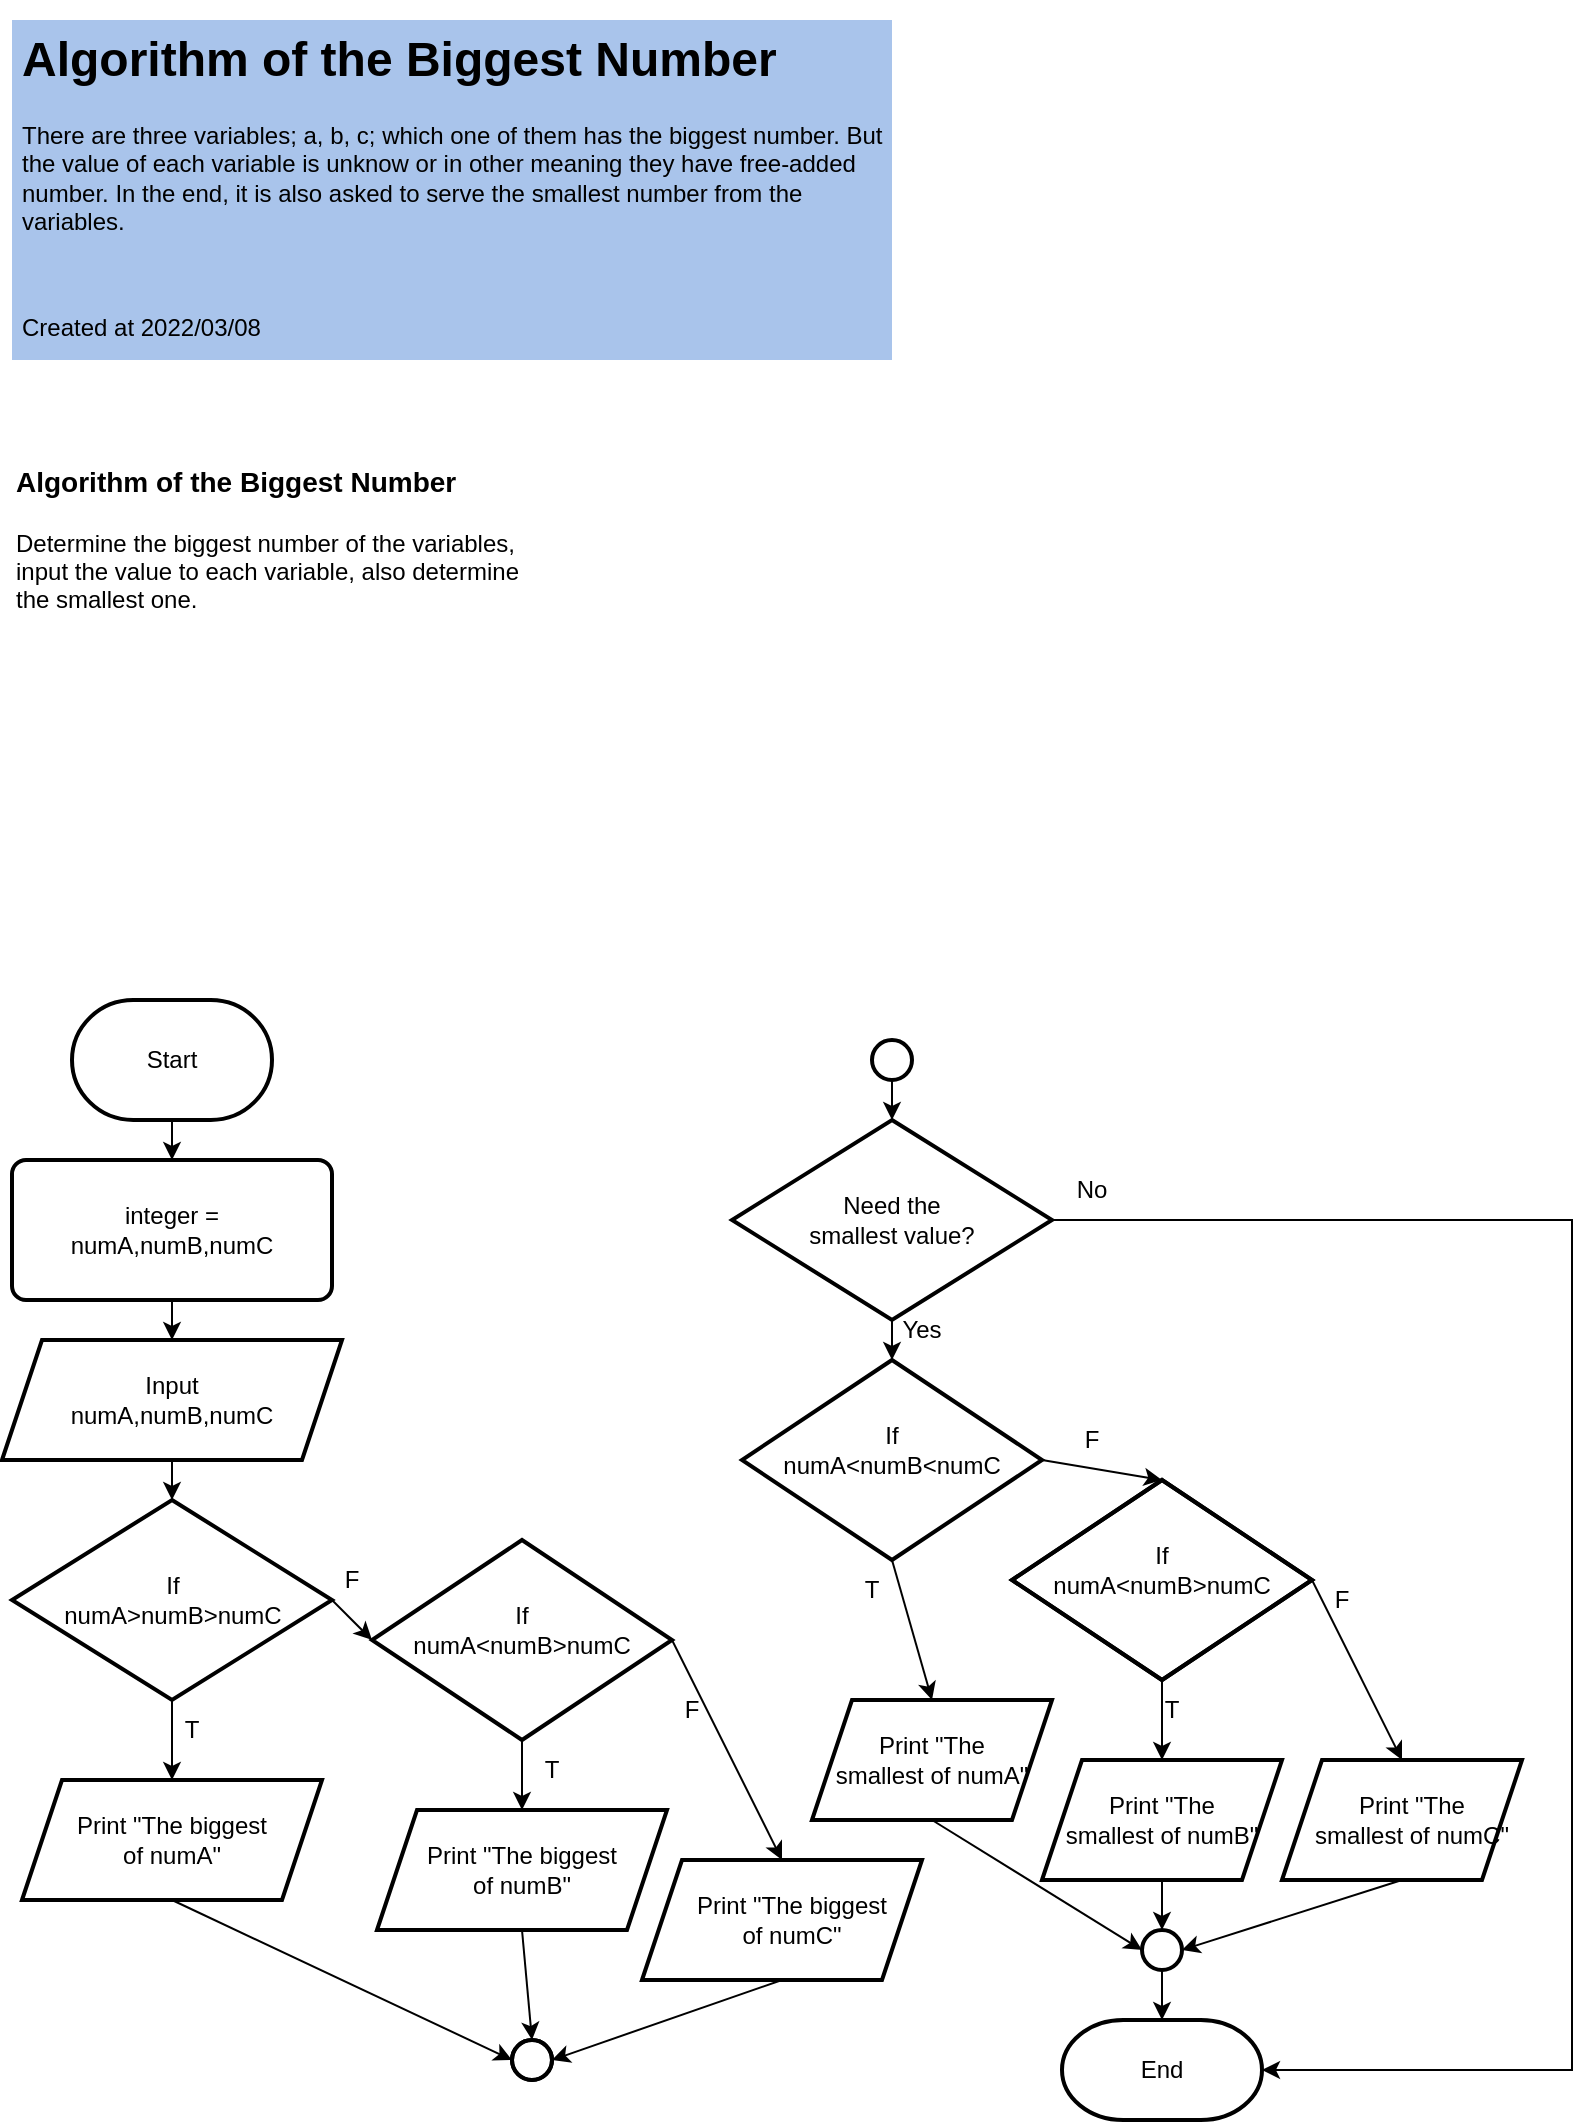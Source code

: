 <mxfile version="17.1.3" type="github">
  <diagram id="FyUC15ltl5w7iGFSESEg" name="Page-1">
    <mxGraphModel dx="806" dy="508" grid="1" gridSize="10" guides="1" tooltips="1" connect="1" arrows="1" fold="1" page="1" pageScale="1" pageWidth="850" pageHeight="1100" math="0" shadow="0">
      <root>
        <mxCell id="0" />
        <mxCell id="1" parent="0" />
        <mxCell id="ULl7igPJPlygiSTypq7C-36" value="" style="strokeWidth=2;html=1;shape=mxgraph.flowchart.decision;whiteSpace=wrap;fontSize=12;fillColor=none;" parent="1" vertex="1">
          <mxGeometry x="540" y="770" width="150" height="100" as="geometry" />
        </mxCell>
        <mxCell id="ULl7igPJPlygiSTypq7C-30" value="" style="strokeWidth=2;html=1;shape=mxgraph.flowchart.decision;whiteSpace=wrap;fontSize=12;fillColor=none;" parent="1" vertex="1">
          <mxGeometry x="400" y="590" width="160" height="100" as="geometry" />
        </mxCell>
        <mxCell id="ULl7igPJPlygiSTypq7C-17" value="F" style="text;html=1;strokeColor=none;fillColor=none;align=center;verticalAlign=middle;whiteSpace=wrap;rounded=0;fontSize=12;" parent="1" vertex="1">
          <mxGeometry x="370" y="870" width="20" height="30" as="geometry" />
        </mxCell>
        <mxCell id="ULl7igPJPlygiSTypq7C-1" value="" style="rounded=1;whiteSpace=wrap;html=1;absoluteArcSize=1;arcSize=14;strokeWidth=2;fontSize=12;fillColor=none;" parent="1" vertex="1">
          <mxGeometry x="40" y="610" width="160" height="70" as="geometry" />
        </mxCell>
        <mxCell id="pDFiFOuWWyRkBDwkZ7m2-1" value="&lt;h1&gt;Algorithm of the Biggest Number&lt;br&gt;&lt;/h1&gt;&lt;p&gt;There are three variables; a, b, c; which one of them has the biggest number. But the value of each variable is unknow or in other meaning they have free-added number. In the end, it is also asked to serve the smallest number from the variables.&lt;/p&gt;&lt;br&gt;&lt;p&gt;Created at 2022/03/08&lt;br&gt;&lt;/p&gt;" style="text;html=1;strokeColor=none;fillColor=#A9C4EB;spacing=5;spacingTop=-20;whiteSpace=wrap;overflow=hidden;rounded=0;" parent="1" vertex="1">
          <mxGeometry x="40" y="40" width="440" height="170" as="geometry" />
        </mxCell>
        <mxCell id="pDFiFOuWWyRkBDwkZ7m2-2" value="&lt;div align=&quot;left&quot;&gt;&lt;font size=&quot;1&quot;&gt;&lt;b style=&quot;font-size: 14px&quot;&gt;Algorithm of the Biggest Number&lt;/b&gt;&lt;/font&gt;&lt;/div&gt;&lt;div align=&quot;left&quot;&gt;&lt;br&gt;&lt;/div&gt;&lt;div align=&quot;left&quot;&gt;Determine the biggest number of the variables, input the value to each variable, also determine the smallest one.&lt;br&gt;&lt;/div&gt;" style="text;html=1;strokeColor=none;fillColor=none;align=left;verticalAlign=middle;whiteSpace=wrap;rounded=0;" parent="1" vertex="1">
          <mxGeometry x="40" y="260" width="260" height="80" as="geometry" />
        </mxCell>
        <mxCell id="pDFiFOuWWyRkBDwkZ7m2-6" value="" style="strokeWidth=2;html=1;shape=mxgraph.flowchart.terminator;whiteSpace=wrap;fontSize=12;fillColor=none;" parent="1" vertex="1">
          <mxGeometry x="70" y="530" width="100" height="60" as="geometry" />
        </mxCell>
        <mxCell id="pDFiFOuWWyRkBDwkZ7m2-7" value="Start" style="text;html=1;strokeColor=none;fillColor=none;align=center;verticalAlign=middle;whiteSpace=wrap;rounded=0;fontSize=12;" parent="1" vertex="1">
          <mxGeometry x="90" y="545" width="60" height="30" as="geometry" />
        </mxCell>
        <mxCell id="pDFiFOuWWyRkBDwkZ7m2-10" value="integer = numA,numB,numC" style="text;html=1;strokeColor=none;fillColor=none;align=center;verticalAlign=middle;whiteSpace=wrap;rounded=0;fontSize=12;" parent="1" vertex="1">
          <mxGeometry x="60" y="630" width="120" height="30" as="geometry" />
        </mxCell>
        <mxCell id="pDFiFOuWWyRkBDwkZ7m2-13" value="" style="shape=parallelogram;perimeter=parallelogramPerimeter;whiteSpace=wrap;html=1;fixedSize=1;fontSize=12;fillColor=none;strokeWidth=2;" parent="1" vertex="1">
          <mxGeometry x="35" y="700" width="170" height="60" as="geometry" />
        </mxCell>
        <mxCell id="pDFiFOuWWyRkBDwkZ7m2-15" value="Input numA,numB,numC" style="text;html=1;strokeColor=none;fillColor=none;align=center;verticalAlign=middle;whiteSpace=wrap;rounded=0;fontSize=12;" parent="1" vertex="1">
          <mxGeometry x="60" y="715" width="120" height="30" as="geometry" />
        </mxCell>
        <mxCell id="pDFiFOuWWyRkBDwkZ7m2-22" value="" style="strokeWidth=2;html=1;shape=mxgraph.flowchart.decision;whiteSpace=wrap;fontSize=12;fillColor=none;" parent="1" vertex="1">
          <mxGeometry x="40" y="780" width="160" height="100" as="geometry" />
        </mxCell>
        <mxCell id="pDFiFOuWWyRkBDwkZ7m2-23" value="If numA&amp;gt;numB&amp;gt;numC" style="text;html=1;strokeColor=none;fillColor=none;align=center;verticalAlign=middle;whiteSpace=wrap;rounded=0;fontSize=12;" parent="1" vertex="1">
          <mxGeometry x="62.5" y="815" width="115" height="30" as="geometry" />
        </mxCell>
        <mxCell id="pDFiFOuWWyRkBDwkZ7m2-24" value="" style="endArrow=classic;html=1;rounded=0;fontSize=12;exitX=0.5;exitY=1;exitDx=0;exitDy=0;entryX=0.5;entryY=0;entryDx=0;entryDy=0;entryPerimeter=0;" parent="1" source="pDFiFOuWWyRkBDwkZ7m2-13" target="pDFiFOuWWyRkBDwkZ7m2-22" edge="1">
          <mxGeometry width="50" height="50" relative="1" as="geometry">
            <mxPoint x="260" y="880" as="sourcePoint" />
            <mxPoint x="390" y="880" as="targetPoint" />
          </mxGeometry>
        </mxCell>
        <mxCell id="pDFiFOuWWyRkBDwkZ7m2-29" value="T" style="text;html=1;strokeColor=none;fillColor=none;align=center;verticalAlign=middle;whiteSpace=wrap;rounded=0;fontSize=12;" parent="1" vertex="1">
          <mxGeometry x="120" y="880" width="20" height="30" as="geometry" />
        </mxCell>
        <mxCell id="pDFiFOuWWyRkBDwkZ7m2-30" value="" style="shape=parallelogram;perimeter=parallelogramPerimeter;whiteSpace=wrap;html=1;fixedSize=1;fontSize=12;strokeWidth=2;fillColor=none;" parent="1" vertex="1">
          <mxGeometry x="45" y="920" width="150" height="60" as="geometry" />
        </mxCell>
        <mxCell id="pDFiFOuWWyRkBDwkZ7m2-33" value="Print &quot;The biggest of numA&quot;" style="text;html=1;strokeColor=none;fillColor=none;align=center;verticalAlign=middle;whiteSpace=wrap;rounded=0;fontSize=12;" parent="1" vertex="1">
          <mxGeometry x="70" y="935" width="100" height="30" as="geometry" />
        </mxCell>
        <mxCell id="pDFiFOuWWyRkBDwkZ7m2-36" value="" style="endArrow=classic;html=1;rounded=0;fontSize=12;exitX=0.5;exitY=1;exitDx=0;exitDy=0;entryX=0.5;entryY=0;entryDx=0;entryDy=0;exitPerimeter=0;" parent="1" source="pDFiFOuWWyRkBDwkZ7m2-22" target="pDFiFOuWWyRkBDwkZ7m2-30" edge="1">
          <mxGeometry width="50" height="50" relative="1" as="geometry">
            <mxPoint x="120" y="1010" as="sourcePoint" />
            <mxPoint x="250" y="990" as="targetPoint" />
          </mxGeometry>
        </mxCell>
        <mxCell id="pDFiFOuWWyRkBDwkZ7m2-38" value="" style="strokeWidth=2;html=1;shape=mxgraph.flowchart.terminator;whiteSpace=wrap;fontSize=12;fillColor=none;" parent="1" vertex="1">
          <mxGeometry x="565" y="1040" width="100" height="50" as="geometry" />
        </mxCell>
        <mxCell id="pDFiFOuWWyRkBDwkZ7m2-39" value="End" style="text;html=1;strokeColor=none;fillColor=none;align=center;verticalAlign=middle;whiteSpace=wrap;rounded=0;fontSize=12;" parent="1" vertex="1">
          <mxGeometry x="585" y="1050" width="60" height="30" as="geometry" />
        </mxCell>
        <mxCell id="ULl7igPJPlygiSTypq7C-4" value="" style="endArrow=classic;html=1;rounded=0;exitX=0.5;exitY=1;exitDx=0;exitDy=0;exitPerimeter=0;entryX=0.5;entryY=0;entryDx=0;entryDy=0;" parent="1" source="pDFiFOuWWyRkBDwkZ7m2-6" target="ULl7igPJPlygiSTypq7C-1" edge="1">
          <mxGeometry width="50" height="50" relative="1" as="geometry">
            <mxPoint x="370" y="740" as="sourcePoint" />
            <mxPoint x="420" y="690" as="targetPoint" />
          </mxGeometry>
        </mxCell>
        <mxCell id="ULl7igPJPlygiSTypq7C-5" value="" style="endArrow=classic;html=1;rounded=0;exitX=0.5;exitY=1;exitDx=0;exitDy=0;entryX=0.5;entryY=0;entryDx=0;entryDy=0;" parent="1" source="ULl7igPJPlygiSTypq7C-1" target="pDFiFOuWWyRkBDwkZ7m2-13" edge="1">
          <mxGeometry width="50" height="50" relative="1" as="geometry">
            <mxPoint x="370" y="870" as="sourcePoint" />
            <mxPoint x="420" y="820" as="targetPoint" />
          </mxGeometry>
        </mxCell>
        <mxCell id="ULl7igPJPlygiSTypq7C-6" value="" style="endArrow=classic;html=1;rounded=0;exitX=1;exitY=0.5;exitDx=0;exitDy=0;exitPerimeter=0;entryX=0;entryY=0.5;entryDx=0;entryDy=0;entryPerimeter=0;" parent="1" source="pDFiFOuWWyRkBDwkZ7m2-22" target="ULl7igPJPlygiSTypq7C-7" edge="1">
          <mxGeometry width="50" height="50" relative="1" as="geometry">
            <mxPoint x="370" y="990" as="sourcePoint" />
            <mxPoint x="420" y="940" as="targetPoint" />
          </mxGeometry>
        </mxCell>
        <mxCell id="ULl7igPJPlygiSTypq7C-7" value="" style="strokeWidth=2;html=1;shape=mxgraph.flowchart.decision;whiteSpace=wrap;fontSize=12;fillColor=none;" parent="1" vertex="1">
          <mxGeometry x="220" y="800" width="150" height="100" as="geometry" />
        </mxCell>
        <mxCell id="ULl7igPJPlygiSTypq7C-8" value="If numA&amp;lt;numB&amp;gt;numC" style="text;html=1;strokeColor=none;fillColor=none;align=center;verticalAlign=middle;whiteSpace=wrap;rounded=0;fontSize=12;" parent="1" vertex="1">
          <mxGeometry x="246.25" y="830" width="97.5" height="30" as="geometry" />
        </mxCell>
        <mxCell id="ULl7igPJPlygiSTypq7C-9" value="F" style="text;html=1;strokeColor=none;fillColor=none;align=center;verticalAlign=middle;whiteSpace=wrap;rounded=0;fontSize=12;" parent="1" vertex="1">
          <mxGeometry x="200" y="805" width="20" height="30" as="geometry" />
        </mxCell>
        <mxCell id="ULl7igPJPlygiSTypq7C-10" value="" style="endArrow=classic;html=1;rounded=0;exitX=0.5;exitY=1;exitDx=0;exitDy=0;exitPerimeter=0;entryX=0.5;entryY=0;entryDx=0;entryDy=0;" parent="1" source="ULl7igPJPlygiSTypq7C-7" target="ULl7igPJPlygiSTypq7C-11" edge="1">
          <mxGeometry width="50" height="50" relative="1" as="geometry">
            <mxPoint x="370" y="940" as="sourcePoint" />
            <mxPoint x="360" y="930" as="targetPoint" />
          </mxGeometry>
        </mxCell>
        <mxCell id="ULl7igPJPlygiSTypq7C-11" value="" style="shape=parallelogram;perimeter=parallelogramPerimeter;whiteSpace=wrap;html=1;fixedSize=1;fontSize=12;strokeWidth=2;fillColor=none;" parent="1" vertex="1">
          <mxGeometry x="222.5" y="935" width="145" height="60" as="geometry" />
        </mxCell>
        <mxCell id="ULl7igPJPlygiSTypq7C-12" value="Print &quot;The biggest of numB&quot;" style="text;html=1;strokeColor=none;fillColor=none;align=center;verticalAlign=middle;whiteSpace=wrap;rounded=0;fontSize=12;" parent="1" vertex="1">
          <mxGeometry x="245" y="952.5" width="100" height="25" as="geometry" />
        </mxCell>
        <mxCell id="ULl7igPJPlygiSTypq7C-13" value="T" style="text;html=1;strokeColor=none;fillColor=none;align=center;verticalAlign=middle;whiteSpace=wrap;rounded=0;fontSize=12;" parent="1" vertex="1">
          <mxGeometry x="300" y="900" width="20" height="30" as="geometry" />
        </mxCell>
        <mxCell id="ULl7igPJPlygiSTypq7C-16" value="" style="shape=parallelogram;perimeter=parallelogramPerimeter;whiteSpace=wrap;html=1;fixedSize=1;fontSize=12;strokeWidth=2;fillColor=none;" parent="1" vertex="1">
          <mxGeometry x="355" y="960" width="140" height="60" as="geometry" />
        </mxCell>
        <mxCell id="ULl7igPJPlygiSTypq7C-18" value="Print &quot;The biggest of numC&quot;" style="text;html=1;strokeColor=none;fillColor=none;align=center;verticalAlign=middle;whiteSpace=wrap;rounded=0;fontSize=12;" parent="1" vertex="1">
          <mxGeometry x="380" y="977.5" width="100" height="25" as="geometry" />
        </mxCell>
        <mxCell id="ULl7igPJPlygiSTypq7C-19" value="" style="ellipse;whiteSpace=wrap;html=1;aspect=fixed;strokeColor=#000000;fillColor=none;strokeWidth=2;" parent="1" vertex="1">
          <mxGeometry x="290" y="1050" width="20" height="20" as="geometry" />
        </mxCell>
        <mxCell id="ULl7igPJPlygiSTypq7C-15" value="" style="endArrow=classic;html=1;rounded=0;exitX=1;exitY=0.5;exitDx=0;exitDy=0;exitPerimeter=0;entryX=0.5;entryY=0;entryDx=0;entryDy=0;startArrow=none;" parent="1" source="ULl7igPJPlygiSTypq7C-7" target="ULl7igPJPlygiSTypq7C-16" edge="1">
          <mxGeometry width="50" height="50" relative="1" as="geometry">
            <mxPoint x="370" y="970" as="sourcePoint" />
            <mxPoint x="610" y="910" as="targetPoint" />
          </mxGeometry>
        </mxCell>
        <mxCell id="ULl7igPJPlygiSTypq7C-21" value="" style="endArrow=classic;html=1;rounded=0;exitX=0.5;exitY=1;exitDx=0;exitDy=0;entryX=0;entryY=0.5;entryDx=0;entryDy=0;" parent="1" source="pDFiFOuWWyRkBDwkZ7m2-30" target="ULl7igPJPlygiSTypq7C-19" edge="1">
          <mxGeometry width="50" height="50" relative="1" as="geometry">
            <mxPoint x="370" y="1070" as="sourcePoint" />
            <mxPoint x="250" y="1060" as="targetPoint" />
          </mxGeometry>
        </mxCell>
        <mxCell id="ULl7igPJPlygiSTypq7C-22" value="" style="endArrow=classic;html=1;rounded=0;exitX=0.5;exitY=1;exitDx=0;exitDy=0;entryX=0.5;entryY=0;entryDx=0;entryDy=0;" parent="1" source="ULl7igPJPlygiSTypq7C-11" target="ULl7igPJPlygiSTypq7C-19" edge="1">
          <mxGeometry width="50" height="50" relative="1" as="geometry">
            <mxPoint x="440" y="1140" as="sourcePoint" />
            <mxPoint x="490" y="1090" as="targetPoint" />
          </mxGeometry>
        </mxCell>
        <mxCell id="ULl7igPJPlygiSTypq7C-23" value="" style="endArrow=classic;html=1;rounded=0;exitX=0.5;exitY=1;exitDx=0;exitDy=0;entryX=1;entryY=0.5;entryDx=0;entryDy=0;" parent="1" source="ULl7igPJPlygiSTypq7C-16" target="ULl7igPJPlygiSTypq7C-19" edge="1">
          <mxGeometry width="50" height="50" relative="1" as="geometry">
            <mxPoint x="440" y="1140" as="sourcePoint" />
            <mxPoint x="490" y="1090" as="targetPoint" />
          </mxGeometry>
        </mxCell>
        <mxCell id="ULl7igPJPlygiSTypq7C-24" value="" style="ellipse;whiteSpace=wrap;html=1;aspect=fixed;strokeColor=#000000;fillColor=none;strokeWidth=2;" parent="1" vertex="1">
          <mxGeometry x="290" y="1050" width="20" height="20" as="geometry" />
        </mxCell>
        <mxCell id="ULl7igPJPlygiSTypq7C-25" value="" style="ellipse;whiteSpace=wrap;html=1;aspect=fixed;strokeColor=#000000;fillColor=none;strokeWidth=2;" parent="1" vertex="1">
          <mxGeometry x="470" y="550" width="20" height="20" as="geometry" />
        </mxCell>
        <mxCell id="ULl7igPJPlygiSTypq7C-26" value="" style="endArrow=classic;html=1;rounded=0;exitX=0.5;exitY=1;exitDx=0;exitDy=0;entryX=0.5;entryY=0;entryDx=0;entryDy=0;entryPerimeter=0;" parent="1" source="ULl7igPJPlygiSTypq7C-25" target="ULl7igPJPlygiSTypq7C-30" edge="1">
          <mxGeometry width="50" height="50" relative="1" as="geometry">
            <mxPoint x="440" y="790" as="sourcePoint" />
            <mxPoint x="580" y="670" as="targetPoint" />
          </mxGeometry>
        </mxCell>
        <mxCell id="ULl7igPJPlygiSTypq7C-28" value="Need the smallest value?" style="text;html=1;strokeColor=none;fillColor=none;align=center;verticalAlign=middle;whiteSpace=wrap;rounded=0;" parent="1" vertex="1">
          <mxGeometry x="435" y="625" width="90" height="30" as="geometry" />
        </mxCell>
        <mxCell id="ULl7igPJPlygiSTypq7C-31" value="" style="endArrow=classic;html=1;rounded=0;exitX=0.5;exitY=1;exitDx=0;exitDy=0;exitPerimeter=0;entryX=0.5;entryY=0;entryDx=0;entryDy=0;entryPerimeter=0;" parent="1" source="ULl7igPJPlygiSTypq7C-30" target="ULl7igPJPlygiSTypq7C-33" edge="1">
          <mxGeometry width="50" height="50" relative="1" as="geometry">
            <mxPoint x="390" y="820" as="sourcePoint" />
            <mxPoint x="480" y="730" as="targetPoint" />
          </mxGeometry>
        </mxCell>
        <mxCell id="ULl7igPJPlygiSTypq7C-33" value="" style="strokeWidth=2;html=1;shape=mxgraph.flowchart.decision;whiteSpace=wrap;fontSize=12;fillColor=none;" parent="1" vertex="1">
          <mxGeometry x="405" y="710" width="150" height="100" as="geometry" />
        </mxCell>
        <mxCell id="ULl7igPJPlygiSTypq7C-34" value="If numA&amp;lt;numB&amp;lt;numC" style="text;html=1;strokeColor=none;fillColor=none;align=center;verticalAlign=middle;whiteSpace=wrap;rounded=0;" parent="1" vertex="1">
          <mxGeometry x="430" y="740" width="100" height="30" as="geometry" />
        </mxCell>
        <mxCell id="ULl7igPJPlygiSTypq7C-35" value="If numA&amp;lt;numB&amp;gt;numC" style="text;html=1;strokeColor=none;fillColor=none;align=center;verticalAlign=middle;whiteSpace=wrap;rounded=0;" parent="1" vertex="1">
          <mxGeometry x="565" y="800" width="100" height="30" as="geometry" />
        </mxCell>
        <mxCell id="ULl7igPJPlygiSTypq7C-38" value="" style="endArrow=classic;html=1;rounded=0;exitX=0.5;exitY=1;exitDx=0;exitDy=0;exitPerimeter=0;entryX=0.5;entryY=0;entryDx=0;entryDy=0;" parent="1" source="ULl7igPJPlygiSTypq7C-33" target="ULl7igPJPlygiSTypq7C-43" edge="1">
          <mxGeometry width="50" height="50" relative="1" as="geometry">
            <mxPoint x="490" y="820" as="sourcePoint" />
            <mxPoint x="490" y="850" as="targetPoint" />
          </mxGeometry>
        </mxCell>
        <mxCell id="ULl7igPJPlygiSTypq7C-39" value="" style="endArrow=classic;html=1;rounded=0;exitX=1;exitY=0.5;exitDx=0;exitDy=0;exitPerimeter=0;entryX=0.5;entryY=0;entryDx=0;entryDy=0;entryPerimeter=0;" parent="1" source="ULl7igPJPlygiSTypq7C-33" target="ULl7igPJPlygiSTypq7C-36" edge="1">
          <mxGeometry width="50" height="50" relative="1" as="geometry">
            <mxPoint x="490" y="820" as="sourcePoint" />
            <mxPoint x="540" y="770" as="targetPoint" />
          </mxGeometry>
        </mxCell>
        <mxCell id="ULl7igPJPlygiSTypq7C-40" value="F" style="text;html=1;strokeColor=none;fillColor=none;align=center;verticalAlign=middle;whiteSpace=wrap;rounded=0;" parent="1" vertex="1">
          <mxGeometry x="550" y="735" width="60" height="30" as="geometry" />
        </mxCell>
        <mxCell id="ULl7igPJPlygiSTypq7C-41" value="T" style="text;html=1;strokeColor=none;fillColor=none;align=center;verticalAlign=middle;whiteSpace=wrap;rounded=0;" parent="1" vertex="1">
          <mxGeometry x="460" y="810" width="20" height="30" as="geometry" />
        </mxCell>
        <mxCell id="ULl7igPJPlygiSTypq7C-43" value="" style="shape=parallelogram;perimeter=parallelogramPerimeter;whiteSpace=wrap;html=1;fixedSize=1;fontSize=12;strokeWidth=2;fillColor=none;" parent="1" vertex="1">
          <mxGeometry x="440" y="880" width="120" height="60" as="geometry" />
        </mxCell>
        <mxCell id="ULl7igPJPlygiSTypq7C-44" value="Print &quot;The smallest of numA&quot;" style="text;html=1;strokeColor=none;fillColor=none;align=center;verticalAlign=middle;whiteSpace=wrap;rounded=0;fontSize=12;" parent="1" vertex="1">
          <mxGeometry x="450" y="888.75" width="100" height="42.5" as="geometry" />
        </mxCell>
        <mxCell id="ULl7igPJPlygiSTypq7C-45" value="" style="shape=parallelogram;perimeter=parallelogramPerimeter;whiteSpace=wrap;html=1;fixedSize=1;fontSize=12;strokeWidth=2;fillColor=none;" parent="1" vertex="1">
          <mxGeometry x="555" y="910" width="120" height="60" as="geometry" />
        </mxCell>
        <mxCell id="ULl7igPJPlygiSTypq7C-46" value="Print &quot;The smallest of numB&quot;" style="text;html=1;strokeColor=none;fillColor=none;align=center;verticalAlign=middle;whiteSpace=wrap;rounded=0;fontSize=12;" parent="1" vertex="1">
          <mxGeometry x="565" y="918.75" width="100" height="42.5" as="geometry" />
        </mxCell>
        <mxCell id="ULl7igPJPlygiSTypq7C-47" value="" style="strokeWidth=2;html=1;shape=mxgraph.flowchart.decision;whiteSpace=wrap;fontSize=12;fillColor=none;" parent="1" vertex="1">
          <mxGeometry x="540" y="770" width="150" height="100" as="geometry" />
        </mxCell>
        <mxCell id="ULl7igPJPlygiSTypq7C-49" value="" style="shape=parallelogram;perimeter=parallelogramPerimeter;whiteSpace=wrap;html=1;fixedSize=1;fontSize=12;strokeWidth=2;fillColor=none;" parent="1" vertex="1">
          <mxGeometry x="675" y="910" width="120" height="60" as="geometry" />
        </mxCell>
        <mxCell id="ULl7igPJPlygiSTypq7C-50" value="" style="endArrow=classic;html=1;rounded=0;exitX=0.5;exitY=1;exitDx=0;exitDy=0;exitPerimeter=0;entryX=0.5;entryY=0;entryDx=0;entryDy=0;" parent="1" source="ULl7igPJPlygiSTypq7C-47" target="ULl7igPJPlygiSTypq7C-45" edge="1">
          <mxGeometry width="50" height="50" relative="1" as="geometry">
            <mxPoint x="570" y="840" as="sourcePoint" />
            <mxPoint x="620" y="790" as="targetPoint" />
          </mxGeometry>
        </mxCell>
        <mxCell id="ULl7igPJPlygiSTypq7C-51" value="" style="endArrow=classic;html=1;rounded=0;exitX=1;exitY=0.5;exitDx=0;exitDy=0;exitPerimeter=0;entryX=0.5;entryY=0;entryDx=0;entryDy=0;" parent="1" source="ULl7igPJPlygiSTypq7C-47" target="ULl7igPJPlygiSTypq7C-49" edge="1">
          <mxGeometry width="50" height="50" relative="1" as="geometry">
            <mxPoint x="570" y="840" as="sourcePoint" />
            <mxPoint x="620" y="790" as="targetPoint" />
          </mxGeometry>
        </mxCell>
        <mxCell id="ULl7igPJPlygiSTypq7C-52" value="F" style="text;html=1;strokeColor=none;fillColor=none;align=center;verticalAlign=middle;whiteSpace=wrap;rounded=0;" parent="1" vertex="1">
          <mxGeometry x="690" y="815" width="30" height="30" as="geometry" />
        </mxCell>
        <mxCell id="ULl7igPJPlygiSTypq7C-54" value="T" style="text;html=1;strokeColor=none;fillColor=none;align=center;verticalAlign=middle;whiteSpace=wrap;rounded=0;" parent="1" vertex="1">
          <mxGeometry x="610" y="870" width="20" height="30" as="geometry" />
        </mxCell>
        <mxCell id="ULl7igPJPlygiSTypq7C-55" value="Print &quot;The smallest of numC&quot;" style="text;html=1;strokeColor=none;fillColor=none;align=center;verticalAlign=middle;whiteSpace=wrap;rounded=0;fontSize=12;" parent="1" vertex="1">
          <mxGeometry x="690" y="918.75" width="100" height="42.5" as="geometry" />
        </mxCell>
        <mxCell id="ULl7igPJPlygiSTypq7C-56" value="" style="ellipse;whiteSpace=wrap;html=1;aspect=fixed;strokeColor=#000000;fillColor=none;strokeWidth=2;" parent="1" vertex="1">
          <mxGeometry x="605" y="995" width="20" height="20" as="geometry" />
        </mxCell>
        <mxCell id="ULl7igPJPlygiSTypq7C-57" value="" style="endArrow=classic;html=1;rounded=0;exitX=0.5;exitY=1;exitDx=0;exitDy=0;entryX=0;entryY=0.5;entryDx=0;entryDy=0;" parent="1" source="ULl7igPJPlygiSTypq7C-43" target="ULl7igPJPlygiSTypq7C-56" edge="1">
          <mxGeometry width="50" height="50" relative="1" as="geometry">
            <mxPoint x="570" y="970" as="sourcePoint" />
            <mxPoint x="620" y="920" as="targetPoint" />
          </mxGeometry>
        </mxCell>
        <mxCell id="ULl7igPJPlygiSTypq7C-58" value="" style="endArrow=classic;html=1;rounded=0;exitX=0.5;exitY=1;exitDx=0;exitDy=0;entryX=0.5;entryY=0;entryDx=0;entryDy=0;" parent="1" source="ULl7igPJPlygiSTypq7C-45" target="ULl7igPJPlygiSTypq7C-56" edge="1">
          <mxGeometry width="50" height="50" relative="1" as="geometry">
            <mxPoint x="570" y="970" as="sourcePoint" />
            <mxPoint x="620" y="920" as="targetPoint" />
          </mxGeometry>
        </mxCell>
        <mxCell id="ULl7igPJPlygiSTypq7C-59" value="" style="endArrow=classic;html=1;rounded=0;exitX=0.5;exitY=1;exitDx=0;exitDy=0;entryX=1;entryY=0.5;entryDx=0;entryDy=0;" parent="1" source="ULl7igPJPlygiSTypq7C-49" target="ULl7igPJPlygiSTypq7C-56" edge="1">
          <mxGeometry width="50" height="50" relative="1" as="geometry">
            <mxPoint x="570" y="970" as="sourcePoint" />
            <mxPoint x="620" y="920" as="targetPoint" />
          </mxGeometry>
        </mxCell>
        <mxCell id="ULl7igPJPlygiSTypq7C-61" value="" style="endArrow=classic;html=1;rounded=0;exitX=0.5;exitY=1;exitDx=0;exitDy=0;entryX=0.5;entryY=0;entryDx=0;entryDy=0;entryPerimeter=0;" parent="1" source="ULl7igPJPlygiSTypq7C-56" target="pDFiFOuWWyRkBDwkZ7m2-38" edge="1">
          <mxGeometry width="50" height="50" relative="1" as="geometry">
            <mxPoint x="570" y="1170" as="sourcePoint" />
            <mxPoint x="620" y="1120" as="targetPoint" />
          </mxGeometry>
        </mxCell>
        <mxCell id="ULl7igPJPlygiSTypq7C-62" value="" style="endArrow=classic;html=1;rounded=0;exitX=1;exitY=0.5;exitDx=0;exitDy=0;exitPerimeter=0;entryX=1;entryY=0.5;entryDx=0;entryDy=0;entryPerimeter=0;" parent="1" source="ULl7igPJPlygiSTypq7C-30" target="pDFiFOuWWyRkBDwkZ7m2-38" edge="1">
          <mxGeometry width="50" height="50" relative="1" as="geometry">
            <mxPoint x="460" y="770" as="sourcePoint" />
            <mxPoint x="820" y="900" as="targetPoint" />
            <Array as="points">
              <mxPoint x="820" y="640" />
              <mxPoint x="820" y="1065" />
            </Array>
          </mxGeometry>
        </mxCell>
        <mxCell id="ULl7igPJPlygiSTypq7C-64" value="Yes" style="text;html=1;strokeColor=none;fillColor=none;align=center;verticalAlign=middle;whiteSpace=wrap;rounded=0;" parent="1" vertex="1">
          <mxGeometry x="480" y="680" width="30" height="30" as="geometry" />
        </mxCell>
        <mxCell id="ULl7igPJPlygiSTypq7C-65" value="No" style="text;html=1;strokeColor=none;fillColor=none;align=center;verticalAlign=middle;whiteSpace=wrap;rounded=0;" parent="1" vertex="1">
          <mxGeometry x="565" y="610" width="30" height="30" as="geometry" />
        </mxCell>
      </root>
    </mxGraphModel>
  </diagram>
</mxfile>
